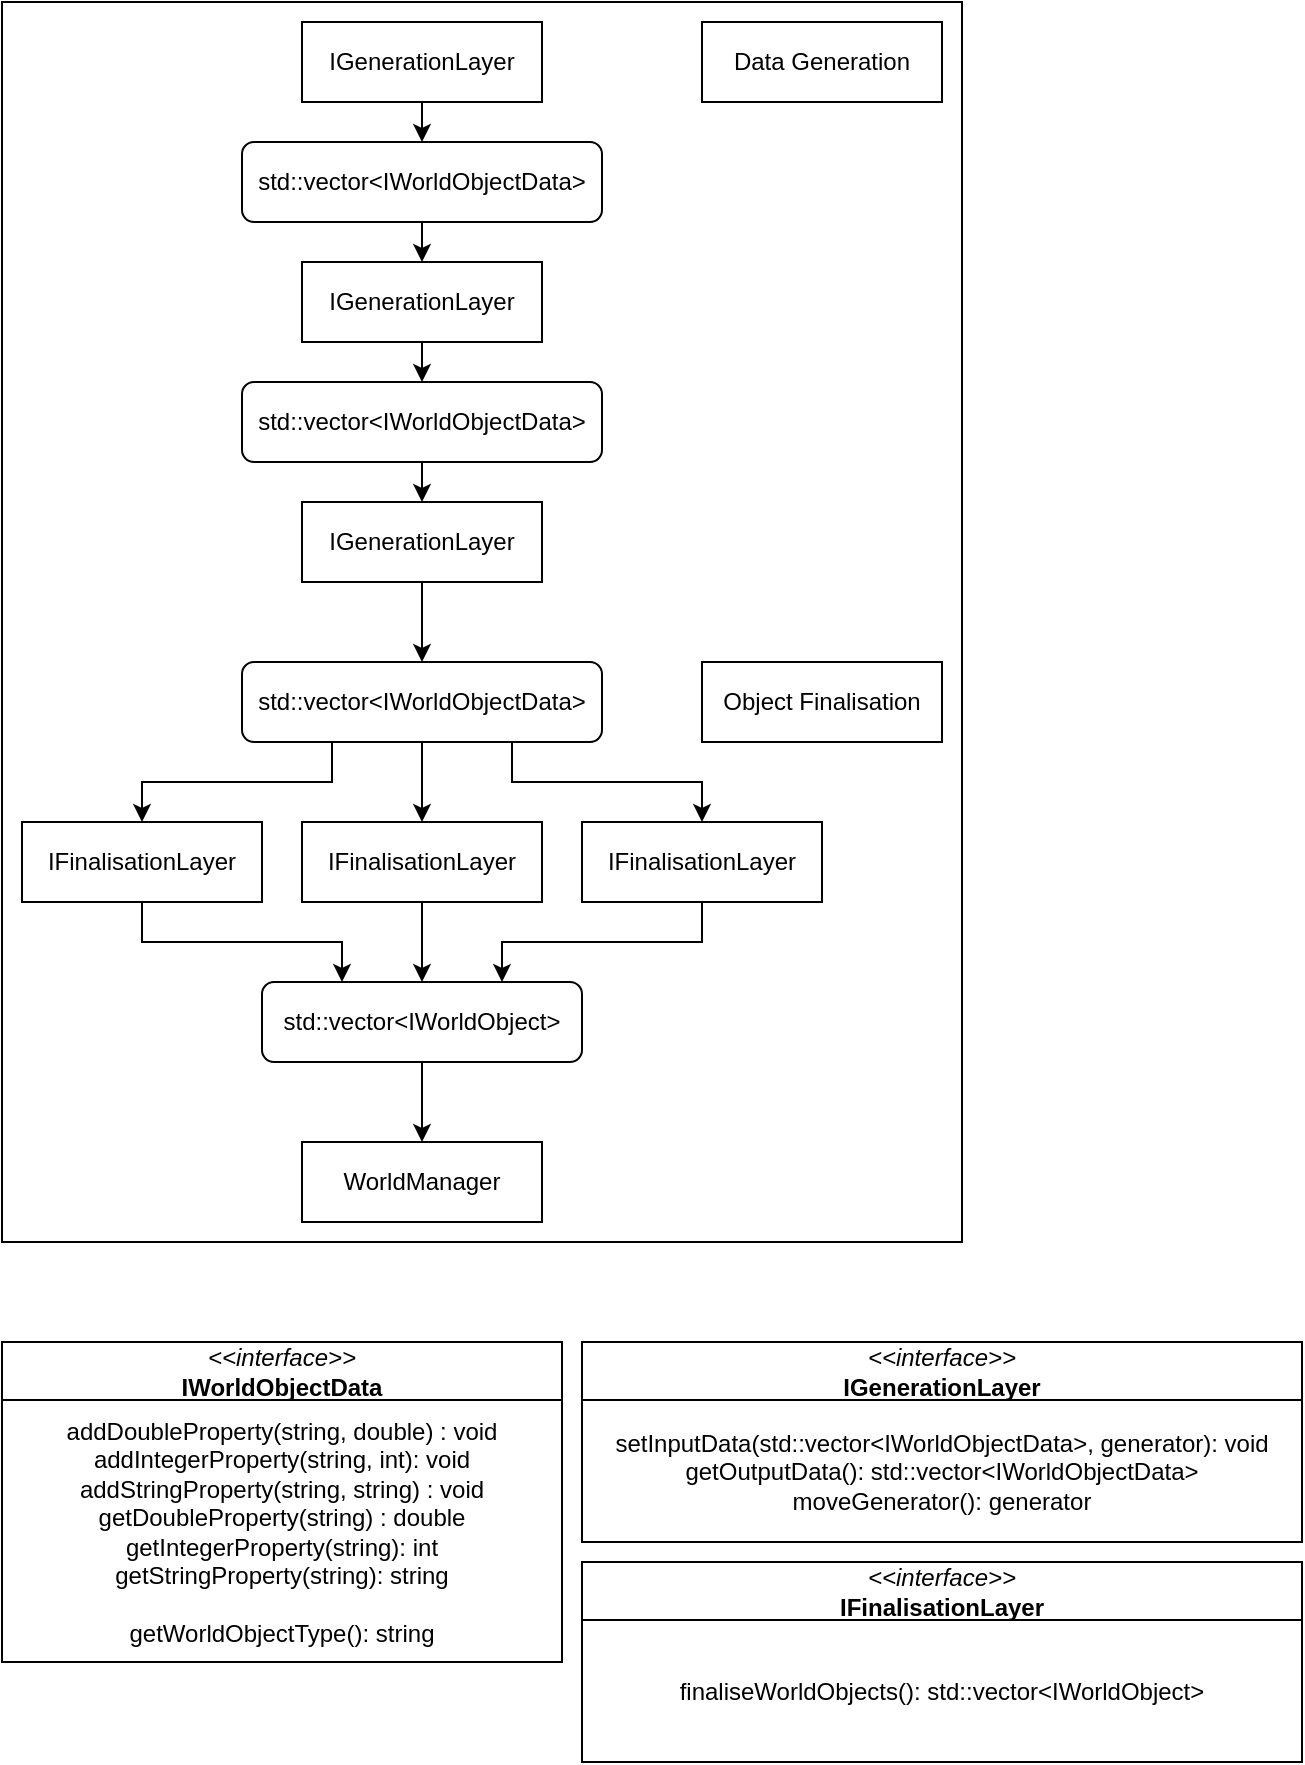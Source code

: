 <mxfile version="22.1.2" type="device">
  <diagram name="Page-1" id="VQf4iO4OZSg4-OxILNMl">
    <mxGraphModel dx="1434" dy="870" grid="1" gridSize="10" guides="1" tooltips="1" connect="1" arrows="1" fold="1" page="1" pageScale="1" pageWidth="827" pageHeight="1169" math="0" shadow="0">
      <root>
        <mxCell id="0" />
        <mxCell id="1" parent="0" />
        <mxCell id="rHGuljAD4XqkeC6-M2xN-31" value="" style="rounded=0;whiteSpace=wrap;html=1;fillColor=none;" vertex="1" parent="1">
          <mxGeometry x="10" y="10" width="480" height="620" as="geometry" />
        </mxCell>
        <mxCell id="rHGuljAD4XqkeC6-M2xN-5" style="edgeStyle=orthogonalEdgeStyle;rounded=0;orthogonalLoop=1;jettySize=auto;html=1;exitX=0.5;exitY=1;exitDx=0;exitDy=0;entryX=0.5;entryY=0;entryDx=0;entryDy=0;" edge="1" parent="1" source="jzU4nERsPS9hbVKvj2zY-2" target="rHGuljAD4XqkeC6-M2xN-4">
          <mxGeometry relative="1" as="geometry" />
        </mxCell>
        <mxCell id="jzU4nERsPS9hbVKvj2zY-2" value="IGenerationLayer" style="rounded=0;whiteSpace=wrap;html=1;" parent="1" vertex="1">
          <mxGeometry x="160" y="20" width="120" height="40" as="geometry" />
        </mxCell>
        <mxCell id="rHGuljAD4XqkeC6-M2xN-8" style="edgeStyle=orthogonalEdgeStyle;rounded=0;orthogonalLoop=1;jettySize=auto;html=1;exitX=0.5;exitY=1;exitDx=0;exitDy=0;entryX=0.5;entryY=0;entryDx=0;entryDy=0;" edge="1" parent="1" source="jzU4nERsPS9hbVKvj2zY-10" target="rHGuljAD4XqkeC6-M2xN-7">
          <mxGeometry relative="1" as="geometry" />
        </mxCell>
        <mxCell id="jzU4nERsPS9hbVKvj2zY-10" value="IGenerationLayer" style="rounded=0;whiteSpace=wrap;html=1;" parent="1" vertex="1">
          <mxGeometry x="160" y="140" width="120" height="40" as="geometry" />
        </mxCell>
        <mxCell id="rHGuljAD4XqkeC6-M2xN-19" style="edgeStyle=orthogonalEdgeStyle;rounded=0;orthogonalLoop=1;jettySize=auto;html=1;exitX=0.5;exitY=1;exitDx=0;exitDy=0;entryX=0.5;entryY=0;entryDx=0;entryDy=0;" edge="1" parent="1" source="jzU4nERsPS9hbVKvj2zY-13" target="rHGuljAD4XqkeC6-M2xN-12">
          <mxGeometry relative="1" as="geometry" />
        </mxCell>
        <mxCell id="jzU4nERsPS9hbVKvj2zY-13" value="IGenerationLayer" style="rounded=0;whiteSpace=wrap;html=1;" parent="1" vertex="1">
          <mxGeometry x="160" y="260" width="120" height="40" as="geometry" />
        </mxCell>
        <mxCell id="rHGuljAD4XqkeC6-M2xN-6" style="edgeStyle=orthogonalEdgeStyle;rounded=0;orthogonalLoop=1;jettySize=auto;html=1;exitX=0.5;exitY=1;exitDx=0;exitDy=0;entryX=0.5;entryY=0;entryDx=0;entryDy=0;" edge="1" parent="1" source="rHGuljAD4XqkeC6-M2xN-4" target="jzU4nERsPS9hbVKvj2zY-10">
          <mxGeometry relative="1" as="geometry" />
        </mxCell>
        <mxCell id="rHGuljAD4XqkeC6-M2xN-4" value="std::vector&amp;lt;IWorldObjectData&amp;gt;" style="rounded=1;whiteSpace=wrap;html=1;" vertex="1" parent="1">
          <mxGeometry x="130" y="80" width="180" height="40" as="geometry" />
        </mxCell>
        <mxCell id="rHGuljAD4XqkeC6-M2xN-9" style="edgeStyle=orthogonalEdgeStyle;rounded=0;orthogonalLoop=1;jettySize=auto;html=1;exitX=0.5;exitY=1;exitDx=0;exitDy=0;entryX=0.5;entryY=0;entryDx=0;entryDy=0;" edge="1" parent="1" source="rHGuljAD4XqkeC6-M2xN-7" target="jzU4nERsPS9hbVKvj2zY-13">
          <mxGeometry relative="1" as="geometry" />
        </mxCell>
        <mxCell id="rHGuljAD4XqkeC6-M2xN-7" value="std::vector&amp;lt;IWorldObjectData&amp;gt;" style="rounded=1;whiteSpace=wrap;html=1;" vertex="1" parent="1">
          <mxGeometry x="130" y="200" width="180" height="40" as="geometry" />
        </mxCell>
        <mxCell id="rHGuljAD4XqkeC6-M2xN-10" value="Data Generation" style="rounded=0;whiteSpace=wrap;html=1;" vertex="1" parent="1">
          <mxGeometry x="360" y="20" width="120" height="40" as="geometry" />
        </mxCell>
        <mxCell id="rHGuljAD4XqkeC6-M2xN-11" value="Object Finalisation" style="rounded=0;whiteSpace=wrap;html=1;" vertex="1" parent="1">
          <mxGeometry x="360" y="340" width="120" height="40" as="geometry" />
        </mxCell>
        <mxCell id="rHGuljAD4XqkeC6-M2xN-16" style="edgeStyle=orthogonalEdgeStyle;rounded=0;orthogonalLoop=1;jettySize=auto;html=1;exitX=0.25;exitY=1;exitDx=0;exitDy=0;entryX=0.5;entryY=0;entryDx=0;entryDy=0;" edge="1" parent="1" source="rHGuljAD4XqkeC6-M2xN-12" target="rHGuljAD4XqkeC6-M2xN-13">
          <mxGeometry relative="1" as="geometry" />
        </mxCell>
        <mxCell id="rHGuljAD4XqkeC6-M2xN-17" style="edgeStyle=orthogonalEdgeStyle;rounded=0;orthogonalLoop=1;jettySize=auto;html=1;exitX=0.5;exitY=1;exitDx=0;exitDy=0;entryX=0.5;entryY=0;entryDx=0;entryDy=0;" edge="1" parent="1" source="rHGuljAD4XqkeC6-M2xN-12" target="rHGuljAD4XqkeC6-M2xN-14">
          <mxGeometry relative="1" as="geometry" />
        </mxCell>
        <mxCell id="rHGuljAD4XqkeC6-M2xN-18" style="edgeStyle=orthogonalEdgeStyle;rounded=0;orthogonalLoop=1;jettySize=auto;html=1;exitX=0.75;exitY=1;exitDx=0;exitDy=0;entryX=0.5;entryY=0;entryDx=0;entryDy=0;" edge="1" parent="1" source="rHGuljAD4XqkeC6-M2xN-12" target="rHGuljAD4XqkeC6-M2xN-15">
          <mxGeometry relative="1" as="geometry" />
        </mxCell>
        <mxCell id="rHGuljAD4XqkeC6-M2xN-12" value="std::vector&amp;lt;IWorldObjectData&amp;gt;" style="rounded=1;whiteSpace=wrap;html=1;" vertex="1" parent="1">
          <mxGeometry x="130" y="340" width="180" height="40" as="geometry" />
        </mxCell>
        <mxCell id="rHGuljAD4XqkeC6-M2xN-22" style="edgeStyle=orthogonalEdgeStyle;rounded=0;orthogonalLoop=1;jettySize=auto;html=1;exitX=0.5;exitY=1;exitDx=0;exitDy=0;entryX=0.25;entryY=0;entryDx=0;entryDy=0;" edge="1" parent="1" source="rHGuljAD4XqkeC6-M2xN-13" target="rHGuljAD4XqkeC6-M2xN-21">
          <mxGeometry relative="1" as="geometry" />
        </mxCell>
        <mxCell id="rHGuljAD4XqkeC6-M2xN-13" value="IFinalisationLayer" style="rounded=0;whiteSpace=wrap;html=1;" vertex="1" parent="1">
          <mxGeometry x="20" y="420" width="120" height="40" as="geometry" />
        </mxCell>
        <mxCell id="rHGuljAD4XqkeC6-M2xN-23" style="edgeStyle=orthogonalEdgeStyle;rounded=0;orthogonalLoop=1;jettySize=auto;html=1;exitX=0.5;exitY=1;exitDx=0;exitDy=0;entryX=0.5;entryY=0;entryDx=0;entryDy=0;" edge="1" parent="1" source="rHGuljAD4XqkeC6-M2xN-14" target="rHGuljAD4XqkeC6-M2xN-21">
          <mxGeometry relative="1" as="geometry" />
        </mxCell>
        <mxCell id="rHGuljAD4XqkeC6-M2xN-14" value="IFinalisationLayer" style="rounded=0;whiteSpace=wrap;html=1;" vertex="1" parent="1">
          <mxGeometry x="160" y="420" width="120" height="40" as="geometry" />
        </mxCell>
        <mxCell id="rHGuljAD4XqkeC6-M2xN-24" style="edgeStyle=orthogonalEdgeStyle;rounded=0;orthogonalLoop=1;jettySize=auto;html=1;exitX=0.5;exitY=1;exitDx=0;exitDy=0;entryX=0.75;entryY=0;entryDx=0;entryDy=0;" edge="1" parent="1" source="rHGuljAD4XqkeC6-M2xN-15" target="rHGuljAD4XqkeC6-M2xN-21">
          <mxGeometry relative="1" as="geometry" />
        </mxCell>
        <mxCell id="rHGuljAD4XqkeC6-M2xN-15" value="IFinalisationLayer" style="rounded=0;whiteSpace=wrap;html=1;" vertex="1" parent="1">
          <mxGeometry x="300" y="420" width="120" height="40" as="geometry" />
        </mxCell>
        <mxCell id="rHGuljAD4XqkeC6-M2xN-26" style="edgeStyle=orthogonalEdgeStyle;rounded=0;orthogonalLoop=1;jettySize=auto;html=1;exitX=0.5;exitY=1;exitDx=0;exitDy=0;entryX=0.5;entryY=0;entryDx=0;entryDy=0;" edge="1" parent="1" source="rHGuljAD4XqkeC6-M2xN-21" target="rHGuljAD4XqkeC6-M2xN-25">
          <mxGeometry relative="1" as="geometry" />
        </mxCell>
        <mxCell id="rHGuljAD4XqkeC6-M2xN-21" value="std::vector&amp;lt;IWorldObject&amp;gt;" style="rounded=1;whiteSpace=wrap;html=1;" vertex="1" parent="1">
          <mxGeometry x="140" y="500" width="160" height="40" as="geometry" />
        </mxCell>
        <mxCell id="rHGuljAD4XqkeC6-M2xN-25" value="WorldManager" style="rounded=0;whiteSpace=wrap;html=1;" vertex="1" parent="1">
          <mxGeometry x="160" y="580" width="120" height="40" as="geometry" />
        </mxCell>
        <mxCell id="rHGuljAD4XqkeC6-M2xN-28" value="&lt;i style=&quot;font-weight: normal;&quot;&gt;&amp;lt;&amp;lt;interface&amp;gt;&amp;gt;&lt;/i&gt;&lt;br&gt;IWorldObjectData" style="swimlane;fontStyle=1;align=center;verticalAlign=middle;childLayout=stackLayout;horizontal=1;startSize=29;horizontalStack=0;resizeParent=1;resizeParentMax=0;resizeLast=0;collapsible=0;marginBottom=0;html=1;whiteSpace=wrap;" vertex="1" parent="1">
          <mxGeometry x="10" y="680" width="280" height="160" as="geometry" />
        </mxCell>
        <mxCell id="rHGuljAD4XqkeC6-M2xN-29" value="addDoubleProperty(string, double) : void&lt;br&gt;addIntegerProperty(string, int): void&lt;br&gt;addStringProperty(string, string) : void&lt;br&gt;getDoubleProperty(string) : double&lt;br&gt;getIntegerProperty(string): int&lt;br&gt;getStringProperty(string): string&lt;br&gt;&lt;br&gt;getWorldObjectType(): string" style="text;html=1;strokeColor=none;fillColor=none;align=center;verticalAlign=middle;spacingLeft=4;spacingRight=4;overflow=hidden;rotatable=0;points=[[0,0.5],[1,0.5]];portConstraint=eastwest;whiteSpace=wrap;" vertex="1" parent="rHGuljAD4XqkeC6-M2xN-28">
          <mxGeometry y="29" width="280" height="131" as="geometry" />
        </mxCell>
        <mxCell id="rHGuljAD4XqkeC6-M2xN-32" value="&lt;i style=&quot;font-weight: normal;&quot;&gt;&amp;lt;&amp;lt;interface&amp;gt;&amp;gt;&lt;/i&gt;&lt;br&gt;IGenerationLayer" style="swimlane;fontStyle=1;align=center;verticalAlign=middle;childLayout=stackLayout;horizontal=1;startSize=29;horizontalStack=0;resizeParent=1;resizeParentMax=0;resizeLast=0;collapsible=0;marginBottom=0;html=1;whiteSpace=wrap;" vertex="1" parent="1">
          <mxGeometry x="300" y="680" width="360" height="100" as="geometry" />
        </mxCell>
        <mxCell id="rHGuljAD4XqkeC6-M2xN-33" value="setInputData(std::vector&amp;lt;IWorldObjectData&amp;gt;, generator): void&lt;br&gt;getOutputData(): std::vector&amp;lt;IWorldObjectData&amp;gt;&lt;br&gt;moveGenerator(): generator" style="text;html=1;strokeColor=none;fillColor=none;align=center;verticalAlign=middle;spacingLeft=4;spacingRight=4;overflow=hidden;rotatable=0;points=[[0,0.5],[1,0.5]];portConstraint=eastwest;whiteSpace=wrap;" vertex="1" parent="rHGuljAD4XqkeC6-M2xN-32">
          <mxGeometry y="29" width="360" height="71" as="geometry" />
        </mxCell>
        <mxCell id="rHGuljAD4XqkeC6-M2xN-34" value="&lt;i style=&quot;font-weight: normal;&quot;&gt;&amp;lt;&amp;lt;interface&amp;gt;&amp;gt;&lt;/i&gt;&lt;br&gt;IFinalisationLayer" style="swimlane;fontStyle=1;align=center;verticalAlign=middle;childLayout=stackLayout;horizontal=1;startSize=29;horizontalStack=0;resizeParent=1;resizeParentMax=0;resizeLast=0;collapsible=0;marginBottom=0;html=1;whiteSpace=wrap;" vertex="1" parent="1">
          <mxGeometry x="300" y="790" width="360" height="100" as="geometry" />
        </mxCell>
        <mxCell id="rHGuljAD4XqkeC6-M2xN-35" value="finaliseWorldObjects(): std::vector&amp;lt;IWorldObject&amp;gt;" style="text;html=1;strokeColor=none;fillColor=none;align=center;verticalAlign=middle;spacingLeft=4;spacingRight=4;overflow=hidden;rotatable=0;points=[[0,0.5],[1,0.5]];portConstraint=eastwest;whiteSpace=wrap;" vertex="1" parent="rHGuljAD4XqkeC6-M2xN-34">
          <mxGeometry y="29" width="360" height="71" as="geometry" />
        </mxCell>
      </root>
    </mxGraphModel>
  </diagram>
</mxfile>
